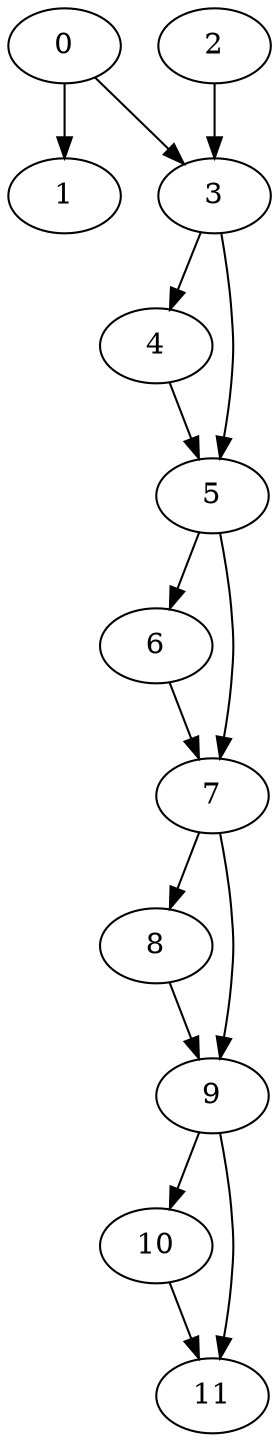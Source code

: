 digraph {
	0
	1
	2
	3
	4
	5
	6
	7
	8
	9
	10
	11
	3 -> 4
	7 -> 8
	7 -> 9
	8 -> 9
	9 -> 10
	10 -> 11
	9 -> 11
	0 -> 1
	5 -> 7
	6 -> 7
	0 -> 3
	2 -> 3
	3 -> 5
	4 -> 5
	5 -> 6
}

